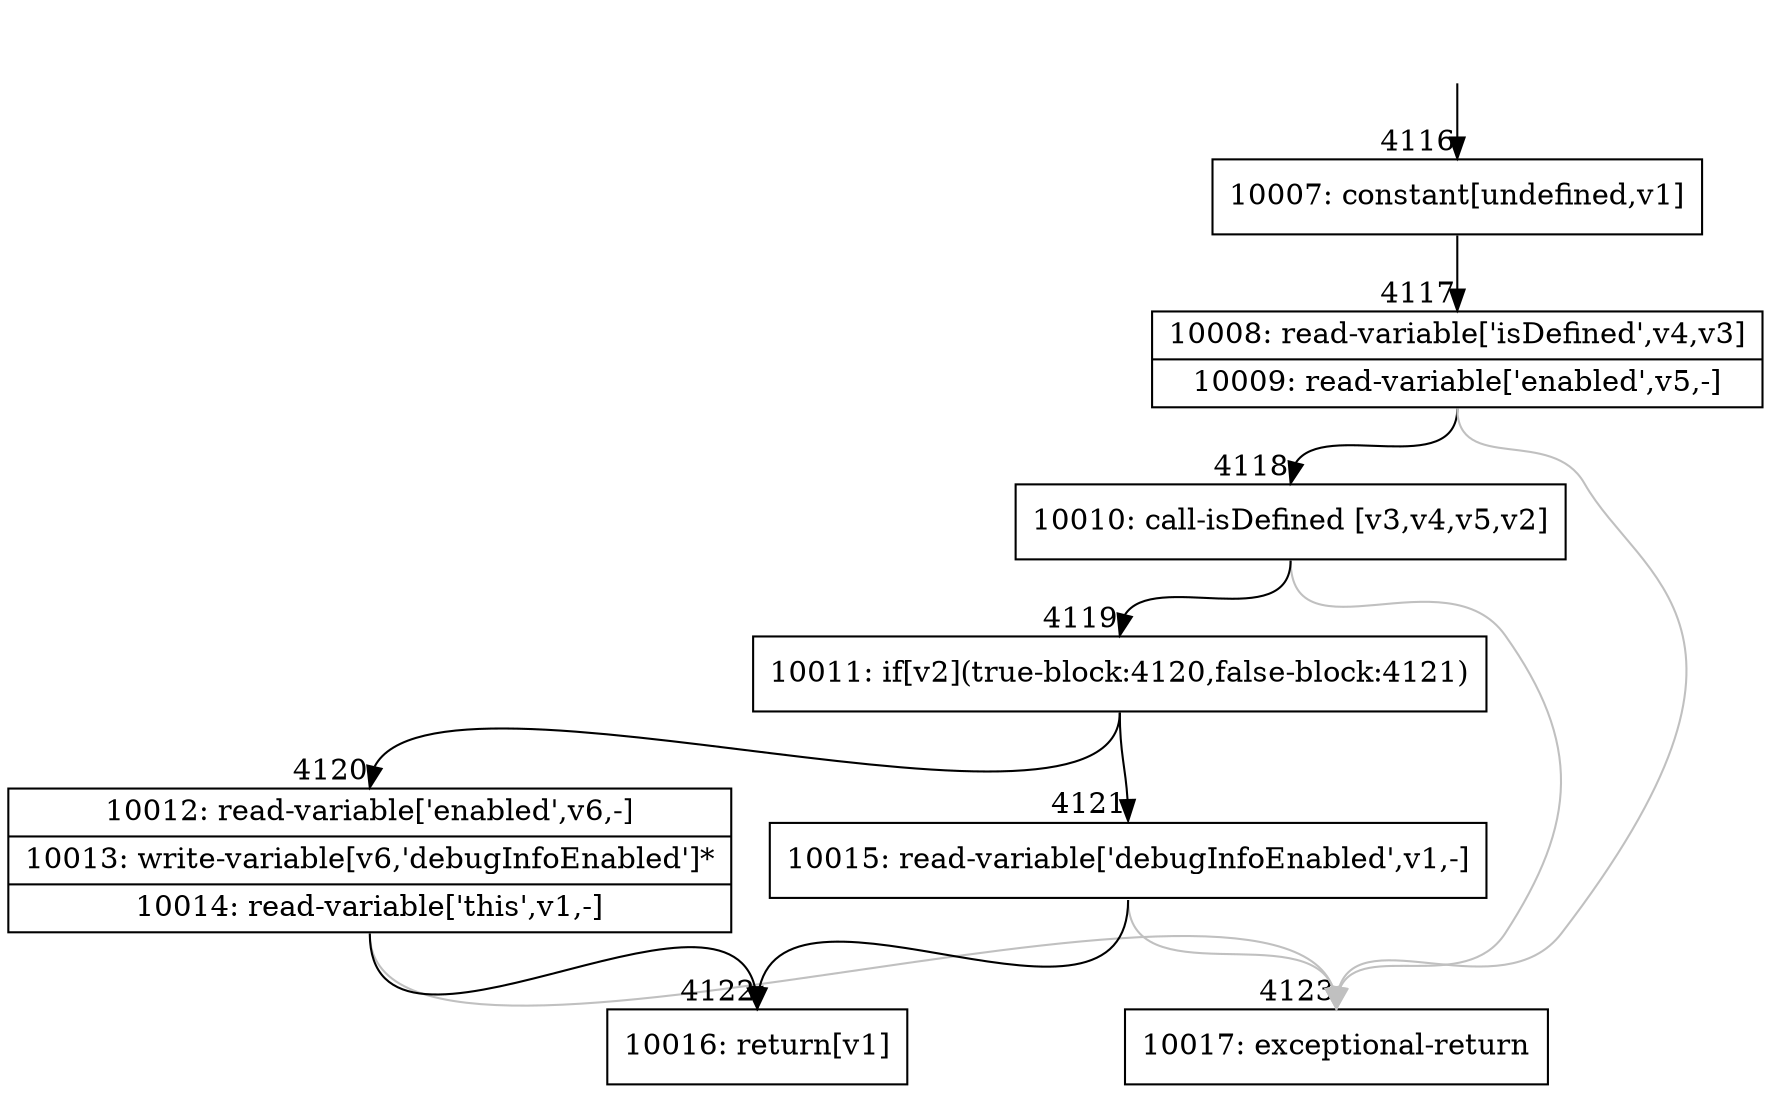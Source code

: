 digraph {
rankdir="TD"
BB_entry344[shape=none,label=""];
BB_entry344 -> BB4116 [tailport=s, headport=n, headlabel="    4116"]
BB4116 [shape=record label="{10007: constant[undefined,v1]}" ] 
BB4116 -> BB4117 [tailport=s, headport=n, headlabel="      4117"]
BB4117 [shape=record label="{10008: read-variable['isDefined',v4,v3]|10009: read-variable['enabled',v5,-]}" ] 
BB4117 -> BB4118 [tailport=s, headport=n, headlabel="      4118"]
BB4117 -> BB4123 [tailport=s, headport=n, color=gray, headlabel="      4123"]
BB4118 [shape=record label="{10010: call-isDefined [v3,v4,v5,v2]}" ] 
BB4118 -> BB4119 [tailport=s, headport=n, headlabel="      4119"]
BB4118 -> BB4123 [tailport=s, headport=n, color=gray]
BB4119 [shape=record label="{10011: if[v2](true-block:4120,false-block:4121)}" ] 
BB4119 -> BB4120 [tailport=s, headport=n, headlabel="      4120"]
BB4119 -> BB4121 [tailport=s, headport=n, headlabel="      4121"]
BB4120 [shape=record label="{10012: read-variable['enabled',v6,-]|10013: write-variable[v6,'debugInfoEnabled']*|10014: read-variable['this',v1,-]}" ] 
BB4120 -> BB4122 [tailport=s, headport=n, headlabel="      4122"]
BB4120 -> BB4123 [tailport=s, headport=n, color=gray]
BB4121 [shape=record label="{10015: read-variable['debugInfoEnabled',v1,-]}" ] 
BB4121 -> BB4122 [tailport=s, headport=n]
BB4121 -> BB4123 [tailport=s, headport=n, color=gray]
BB4122 [shape=record label="{10016: return[v1]}" ] 
BB4123 [shape=record label="{10017: exceptional-return}" ] 
//#$~ 7063
}
